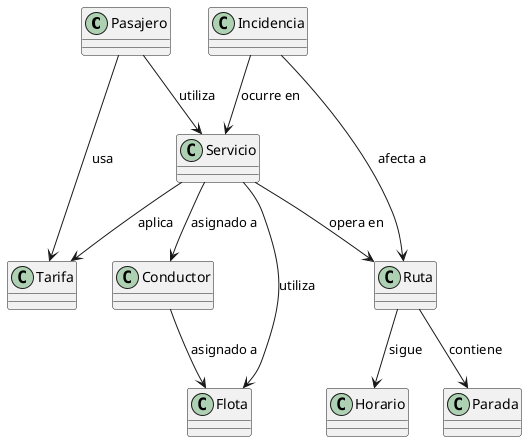 @startuml

class Pasajero
class Conductor
class Incidencia
class Ruta
class Horario
class Parada
class Flota
class Tarifa
class Servicio

' Relación de asociación entre Pasajero y Tarifa
Pasajero --> Tarifa : usa

' Relación de asociación entre Pasajero y Servicio
Pasajero --> Servicio : utiliza

' Relación de asociación entre Conductor y Flota
Conductor --> Flota : asignado a

' Relación de asociación entre Incidencia y Servicio
Incidencia --> Servicio : ocurre en

' Relación de asociación entre Incidencia y Ruta
Incidencia --> Ruta : afecta a

' Relación de asociación entre Ruta y Parada
Ruta --> Parada : contiene

' Relación de asociación entre Ruta y Horario
Ruta --> Horario : sigue

' Relación de asociación entre Servicio y Ruta
Servicio --> Ruta : opera en

' Relación de asociación entre Servicio y Conductor
Servicio --> Conductor : asignado a

' Relación de asociación entre Servicio y Flota
Servicio --> Flota : utiliza

' Relación de asociación entre Servicio y Tarifa
Servicio --> Tarifa : aplica

@enduml